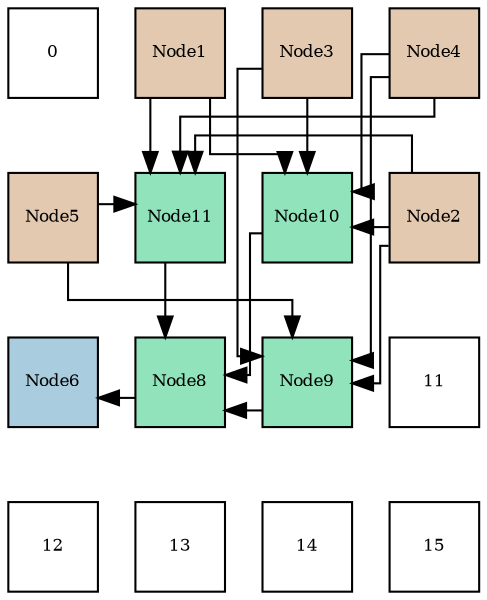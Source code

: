 digraph layout{
 rankdir=TB;
 splines=ortho;
 node [style=filled shape=square fixedsize=true width=0.6];
0[label="0", fontsize=8, fillcolor="#ffffff"];
1[label="Node1", fontsize=8, fillcolor="#e3c9af"];
2[label="Node3", fontsize=8, fillcolor="#e3c9af"];
3[label="Node4", fontsize=8, fillcolor="#e3c9af"];
4[label="Node5", fontsize=8, fillcolor="#e3c9af"];
5[label="Node11", fontsize=8, fillcolor="#91e3bb"];
6[label="Node10", fontsize=8, fillcolor="#91e3bb"];
7[label="Node2", fontsize=8, fillcolor="#e3c9af"];
8[label="Node6", fontsize=8, fillcolor="#a9ccde"];
9[label="Node8", fontsize=8, fillcolor="#91e3bb"];
10[label="Node9", fontsize=8, fillcolor="#91e3bb"];
11[label="11", fontsize=8, fillcolor="#ffffff"];
12[label="12", fontsize=8, fillcolor="#ffffff"];
13[label="13", fontsize=8, fillcolor="#ffffff"];
14[label="14", fontsize=8, fillcolor="#ffffff"];
15[label="15", fontsize=8, fillcolor="#ffffff"];
edge [constraint=false, style=vis];9 -> 8;
10 -> 9;
6 -> 9;
5 -> 9;
7 -> 10;
2 -> 10;
3 -> 10;
4 -> 10;
1 -> 6;
7 -> 6;
2 -> 6;
3 -> 6;
1 -> 5;
7 -> 5;
3 -> 5;
4 -> 5;
edge [constraint=true, style=invis];
0 -> 4 -> 8 -> 12;
1 -> 5 -> 9 -> 13;
2 -> 6 -> 10 -> 14;
3 -> 7 -> 11 -> 15;
rank = same {0 -> 1 -> 2 -> 3};
rank = same {4 -> 5 -> 6 -> 7};
rank = same {8 -> 9 -> 10 -> 11};
rank = same {12 -> 13 -> 14 -> 15};
}